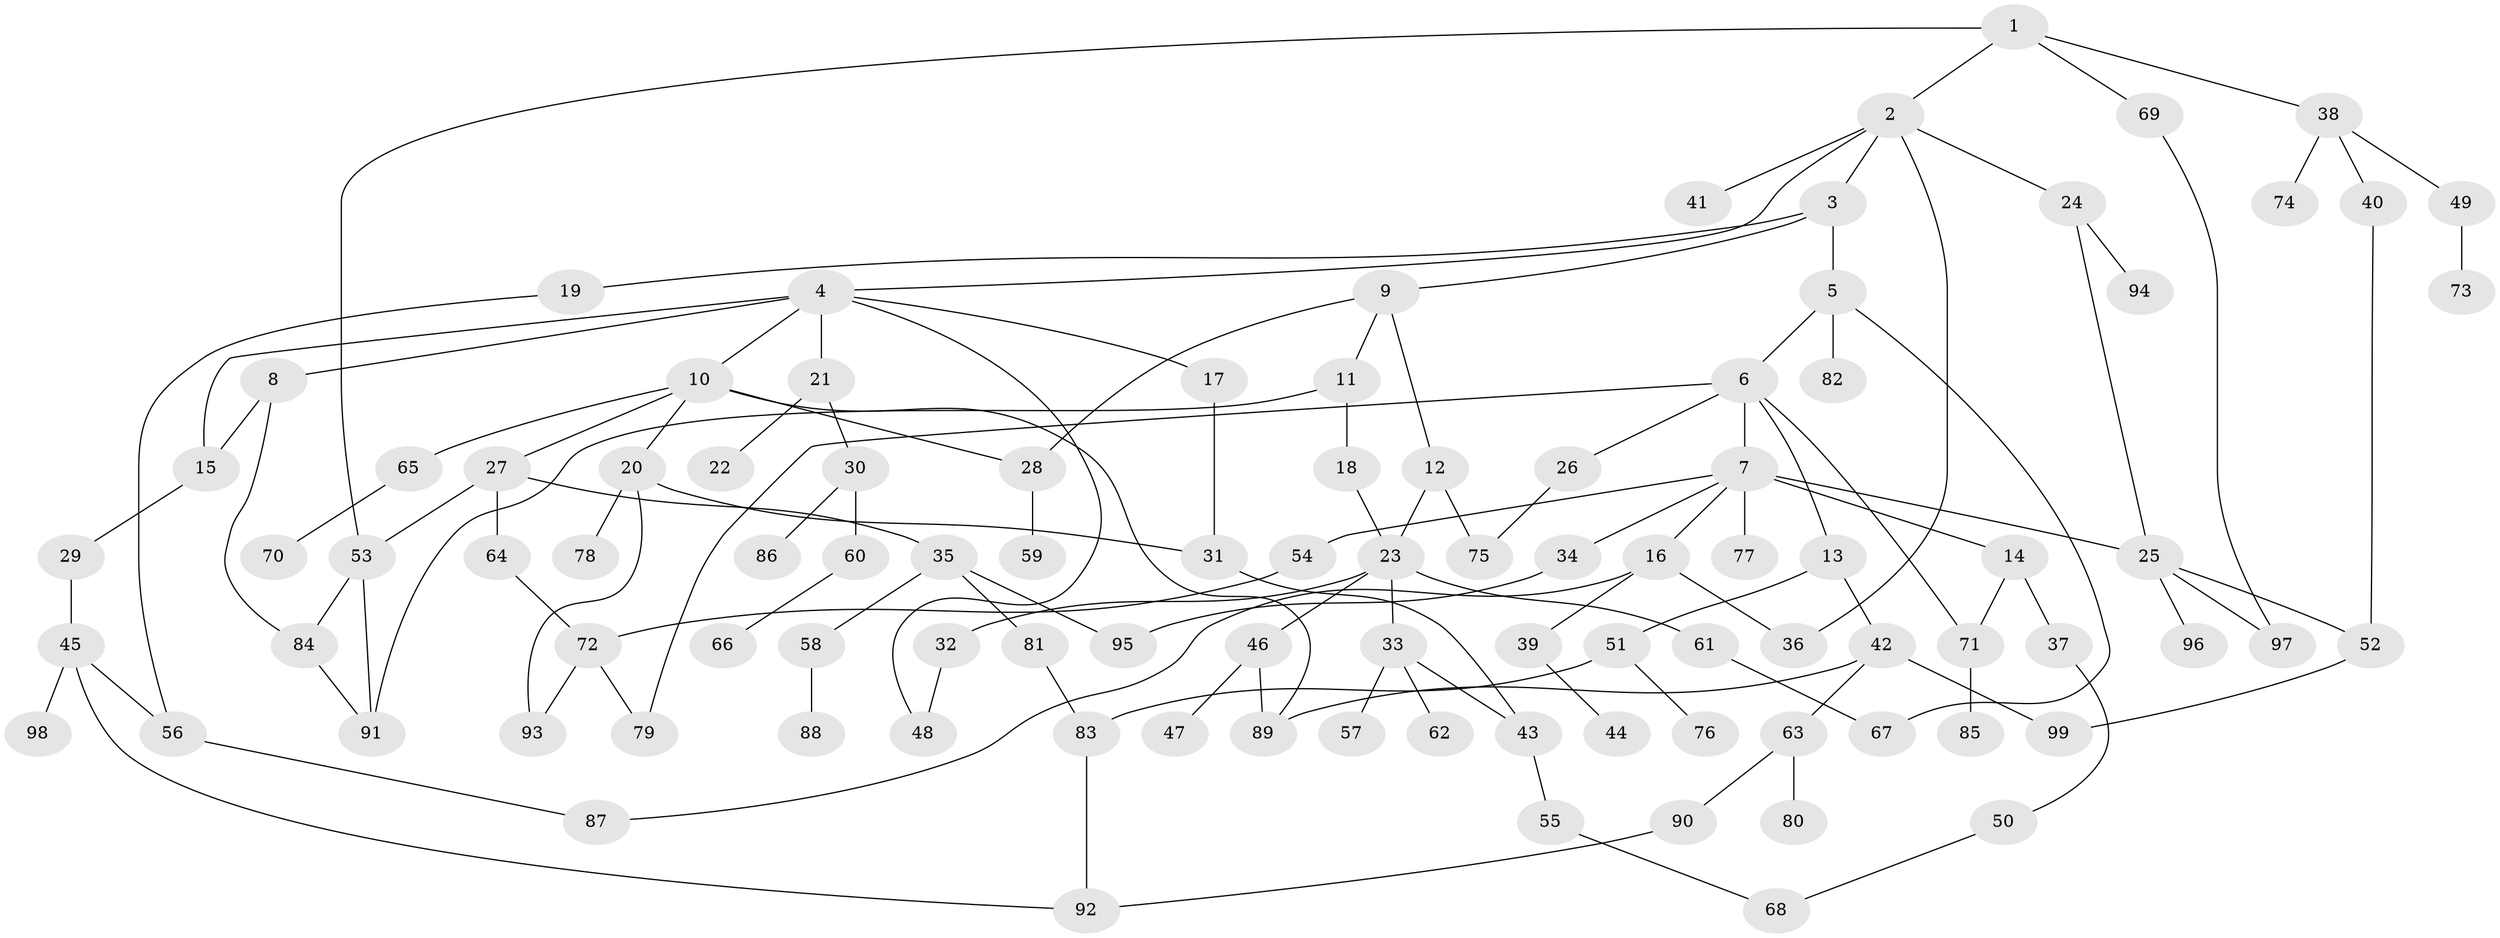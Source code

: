 // coarse degree distribution, {7: 0.02564102564102564, 8: 0.07692307692307693, 13: 0.02564102564102564, 10: 0.02564102564102564, 3: 0.1794871794871795, 2: 0.3333333333333333, 9: 0.02564102564102564, 1: 0.2564102564102564, 4: 0.05128205128205128}
// Generated by graph-tools (version 1.1) at 2025/16/03/04/25 18:16:58]
// undirected, 99 vertices, 128 edges
graph export_dot {
graph [start="1"]
  node [color=gray90,style=filled];
  1;
  2;
  3;
  4;
  5;
  6;
  7;
  8;
  9;
  10;
  11;
  12;
  13;
  14;
  15;
  16;
  17;
  18;
  19;
  20;
  21;
  22;
  23;
  24;
  25;
  26;
  27;
  28;
  29;
  30;
  31;
  32;
  33;
  34;
  35;
  36;
  37;
  38;
  39;
  40;
  41;
  42;
  43;
  44;
  45;
  46;
  47;
  48;
  49;
  50;
  51;
  52;
  53;
  54;
  55;
  56;
  57;
  58;
  59;
  60;
  61;
  62;
  63;
  64;
  65;
  66;
  67;
  68;
  69;
  70;
  71;
  72;
  73;
  74;
  75;
  76;
  77;
  78;
  79;
  80;
  81;
  82;
  83;
  84;
  85;
  86;
  87;
  88;
  89;
  90;
  91;
  92;
  93;
  94;
  95;
  96;
  97;
  98;
  99;
  1 -- 2;
  1 -- 38;
  1 -- 69;
  1 -- 53;
  2 -- 3;
  2 -- 4;
  2 -- 24;
  2 -- 41;
  2 -- 36;
  3 -- 5;
  3 -- 9;
  3 -- 19;
  4 -- 8;
  4 -- 10;
  4 -- 15;
  4 -- 17;
  4 -- 21;
  4 -- 48;
  5 -- 6;
  5 -- 67;
  5 -- 82;
  6 -- 7;
  6 -- 13;
  6 -- 26;
  6 -- 79;
  6 -- 71;
  7 -- 14;
  7 -- 16;
  7 -- 25;
  7 -- 34;
  7 -- 54;
  7 -- 77;
  8 -- 84;
  8 -- 15;
  9 -- 11;
  9 -- 12;
  9 -- 28;
  10 -- 20;
  10 -- 27;
  10 -- 28;
  10 -- 65;
  10 -- 89;
  11 -- 18;
  11 -- 91;
  12 -- 23;
  12 -- 75;
  13 -- 42;
  13 -- 51;
  14 -- 37;
  14 -- 71;
  15 -- 29;
  16 -- 36;
  16 -- 39;
  16 -- 87;
  17 -- 31;
  18 -- 23;
  19 -- 56;
  20 -- 78;
  20 -- 93;
  20 -- 31;
  21 -- 22;
  21 -- 30;
  23 -- 32;
  23 -- 33;
  23 -- 46;
  23 -- 61;
  24 -- 94;
  24 -- 25;
  25 -- 96;
  25 -- 52;
  25 -- 97;
  26 -- 75;
  27 -- 35;
  27 -- 53;
  27 -- 64;
  28 -- 59;
  29 -- 45;
  30 -- 60;
  30 -- 86;
  31 -- 43;
  32 -- 48;
  33 -- 43;
  33 -- 57;
  33 -- 62;
  34 -- 95;
  35 -- 58;
  35 -- 81;
  35 -- 95;
  37 -- 50;
  38 -- 40;
  38 -- 49;
  38 -- 74;
  39 -- 44;
  40 -- 52;
  42 -- 63;
  42 -- 89;
  42 -- 99;
  43 -- 55;
  45 -- 92;
  45 -- 98;
  45 -- 56;
  46 -- 47;
  46 -- 89;
  49 -- 73;
  50 -- 68;
  51 -- 76;
  51 -- 83;
  52 -- 99;
  53 -- 84;
  53 -- 91;
  54 -- 72;
  55 -- 68;
  56 -- 87;
  58 -- 88;
  60 -- 66;
  61 -- 67;
  63 -- 80;
  63 -- 90;
  64 -- 72;
  65 -- 70;
  69 -- 97;
  71 -- 85;
  72 -- 93;
  72 -- 79;
  81 -- 83;
  83 -- 92;
  84 -- 91;
  90 -- 92;
}
